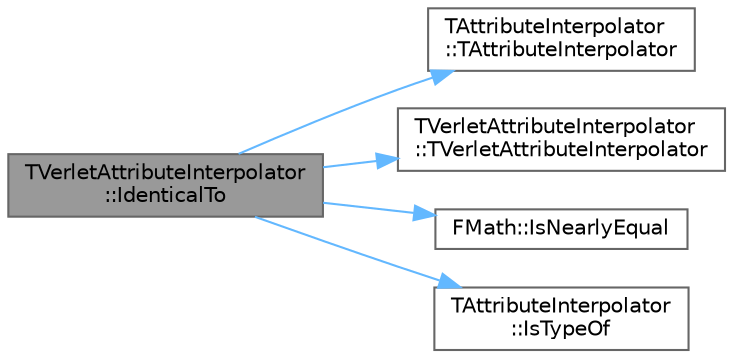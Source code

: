 digraph "TVerletAttributeInterpolator::IdenticalTo"
{
 // INTERACTIVE_SVG=YES
 // LATEX_PDF_SIZE
  bgcolor="transparent";
  edge [fontname=Helvetica,fontsize=10,labelfontname=Helvetica,labelfontsize=10];
  node [fontname=Helvetica,fontsize=10,shape=box,height=0.2,width=0.4];
  rankdir="LR";
  Node1 [id="Node000001",label="TVerletAttributeInterpolator\l::IdenticalTo",height=0.2,width=0.4,color="gray40", fillcolor="grey60", style="filled", fontcolor="black",tooltip="Compares this interpolator to another one."];
  Node1 -> Node2 [id="edge1_Node000001_Node000002",color="steelblue1",style="solid",tooltip=" "];
  Node2 [id="Node000002",label="TAttributeInterpolator\l::TAttributeInterpolator",height=0.2,width=0.4,color="grey40", fillcolor="white", style="filled",URL="$d4/da5/classTAttributeInterpolator.html#ab10361d2767160f6153f5346b942b585",tooltip=" "];
  Node1 -> Node3 [id="edge2_Node000001_Node000003",color="steelblue1",style="solid",tooltip=" "];
  Node3 [id="Node000003",label="TVerletAttributeInterpolator\l::TVerletAttributeInterpolator",height=0.2,width=0.4,color="grey40", fillcolor="white", style="filled",URL="$d8/d0e/classTVerletAttributeInterpolator.html#a66e793dd96b22d46d1bf0a4728dbe372",tooltip=" "];
  Node1 -> Node4 [id="edge3_Node000001_Node000004",color="steelblue1",style="solid",tooltip=" "];
  Node4 [id="Node000004",label="FMath::IsNearlyEqual",height=0.2,width=0.4,color="grey40", fillcolor="white", style="filled",URL="$dc/d20/structFMath.html#ae8c3d4ef867662795d84488ee590bcbd",tooltip="Checks if two floating point numbers are nearly equal."];
  Node1 -> Node5 [id="edge4_Node000001_Node000005",color="steelblue1",style="solid",tooltip=" "];
  Node5 [id="Node000005",label="TAttributeInterpolator\l::IsTypeOf",height=0.2,width=0.4,color="grey40", fillcolor="white", style="filled",URL="$d4/da5/classTAttributeInterpolator.html#aff52a11efe26eb0f7aedbe0fbb78b7ae",tooltip="Returns true if the interpolator is of a given type."];
}

